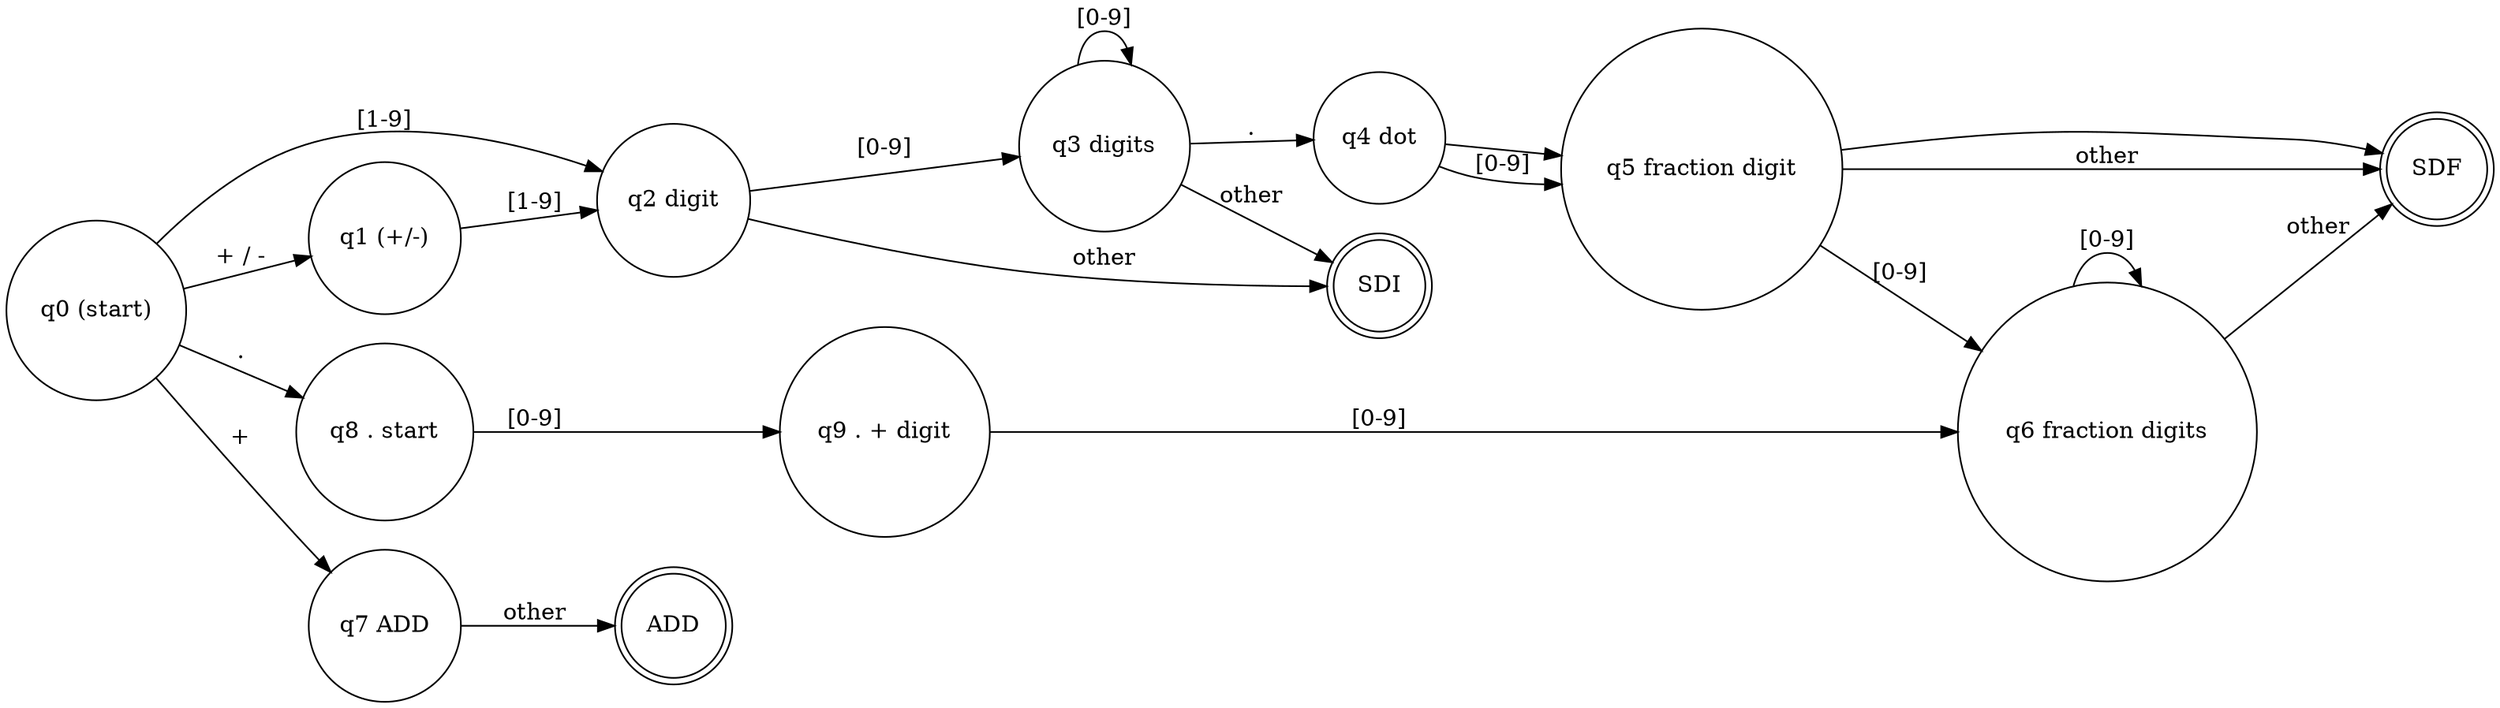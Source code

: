 digraph SDI_SDF_ADD_DFA {
    rankdir=LR;
    node [shape = circle];

    // 状态定义
    q0 [label="q0 (start)"];
    q1 [label="q1 (+/-)"];
    q2 [label="q2 digit"];
    q3 [label="q3 digits"];
    q4 [label="q4 dot"];
    q5 [label="q5 fraction digit"];
    q6 [label="q6 fraction digits"];
    q7 [label="q7 ADD"];
    q8 [label="q8 . start"];
    q9 [label="q9 . + digit"];
    q_accept_sdi [shape=doublecircle, label="SDI"];
    q_accept_sdf [shape=doublecircle, label="SDF"];
    q_accept_add [shape=doublecircle, label="ADD"];

    // +/-
    q0 -> q1 [label="+ / -"];
    q0 -> q2 [label="[1-9]"];
    q0 -> q8 [label="."];

    // digit 开始整数部分
    q1 -> q2 [label="[1-9]"];
    q2 -> q3 [label="[0-9]"];
    q2 -> q_accept_sdi [label="other"];
    q3 -> q3 [label="[0-9]"];
    q3 -> q4 [label="."];
    q3 -> q_accept_sdi [label="other"];

    // ADD 分支
    q0 -> q7 [label="+"];
    q7 -> q_accept_add [label="other"];

    // . 后跟数字（定点）
    q4 -> q5 [label="[0-9]"];
    q5 -> q6 [label="[0-9]"];
    q6 -> q6 [label="[0-9]"];
    q6 -> q_accept_sdf [label="other"];
    q5 -> q_accept_sdf [label="other"];

    // 处理.开头的浮点数
    q8 -> q9 [label="[0-9]"];
    q9 -> q6 [label="[0-9]"];

    // SDF 接受路径
    q4 -> q5;
    q5 -> q_accept_sdf;
}
